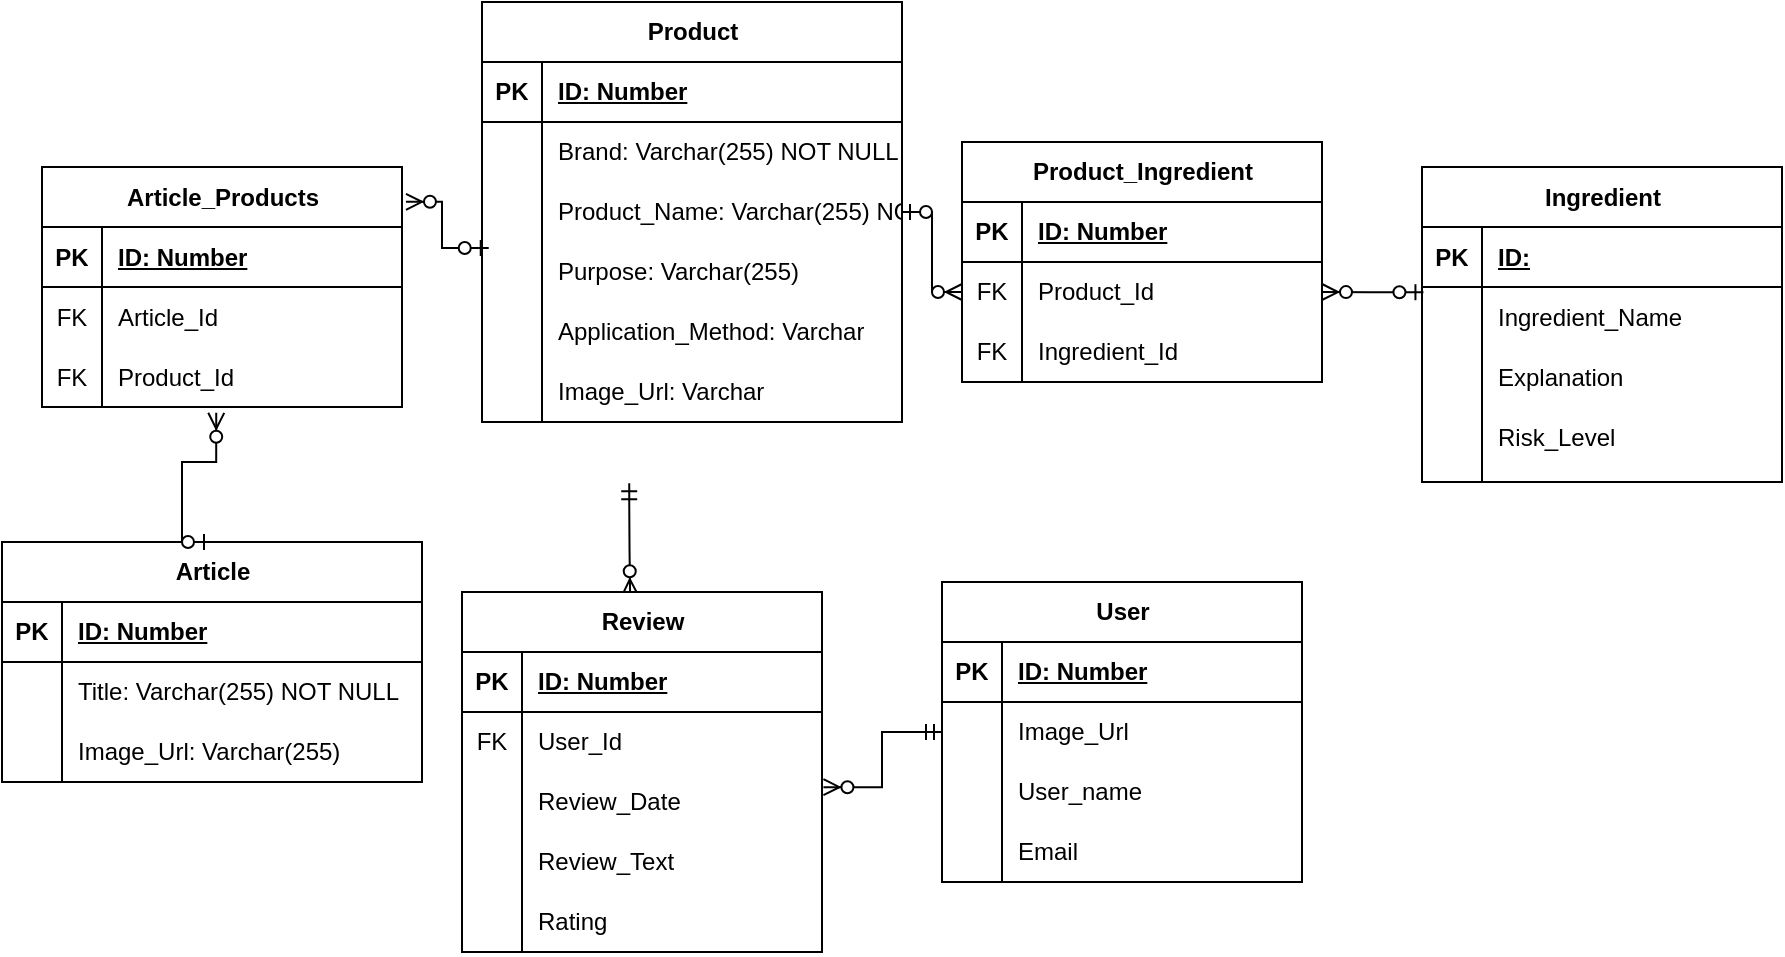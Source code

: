 <mxfile version="24.8.6">
  <diagram id="R2lEEEUBdFMjLlhIrx00" name="Page-1">
    <mxGraphModel dx="1301" dy="1680" grid="1" gridSize="10" guides="1" tooltips="1" connect="1" arrows="1" fold="1" page="1" pageScale="1" pageWidth="850" pageHeight="1100" math="0" shadow="0" extFonts="Permanent Marker^https://fonts.googleapis.com/css?family=Permanent+Marker">
      <root>
        <mxCell id="0" />
        <mxCell id="1" parent="0" />
        <mxCell id="Iv3u2Wnf8cpZlqRUmVgI-46" value="" style="edgeStyle=orthogonalEdgeStyle;fontSize=12;html=1;endArrow=ERzeroToMany;startArrow=ERmandOne;rounded=0;exitX=0.409;exitY=1.02;exitDx=0;exitDy=0;entryX=0.467;entryY=0.009;entryDx=0;entryDy=0;entryPerimeter=0;exitPerimeter=0;curved=1;" edge="1" parent="1" source="Iv3u2Wnf8cpZlqRUmVgI-167" target="Iv3u2Wnf8cpZlqRUmVgI-174">
          <mxGeometry width="100" height="100" relative="1" as="geometry">
            <mxPoint x="465" y="35" as="sourcePoint" />
            <mxPoint x="396.48" y="99.36" as="targetPoint" />
            <Array as="points" />
          </mxGeometry>
        </mxCell>
        <mxCell id="Iv3u2Wnf8cpZlqRUmVgI-76" value="" style="edgeStyle=orthogonalEdgeStyle;fontSize=12;html=1;endArrow=ERzeroToMany;startArrow=ERmandOne;rounded=0;exitX=0;exitY=0.5;exitDx=0;exitDy=0;entryX=1.004;entryY=0.253;entryDx=0;entryDy=0;entryPerimeter=0;" edge="1" parent="1" source="Iv3u2Wnf8cpZlqRUmVgI-207" target="Iv3u2Wnf8cpZlqRUmVgI-181">
          <mxGeometry width="100" height="100" relative="1" as="geometry">
            <mxPoint x="610" y="180" as="sourcePoint" />
            <mxPoint x="540" y="190.04" as="targetPoint" />
          </mxGeometry>
        </mxCell>
        <mxCell id="Iv3u2Wnf8cpZlqRUmVgI-83" value="&lt;span style=&quot;text-align: left;&quot;&gt;Article&lt;/span&gt;" style="shape=table;startSize=30;container=1;collapsible=1;childLayout=tableLayout;fixedRows=1;rowLines=0;fontStyle=1;align=center;resizeLast=1;html=1;" vertex="1" parent="1">
          <mxGeometry x="90" y="80" width="210" height="120" as="geometry" />
        </mxCell>
        <mxCell id="Iv3u2Wnf8cpZlqRUmVgI-84" value="" style="shape=tableRow;horizontal=0;startSize=0;swimlaneHead=0;swimlaneBody=0;fillColor=none;collapsible=0;dropTarget=0;points=[[0,0.5],[1,0.5]];portConstraint=eastwest;top=0;left=0;right=0;bottom=1;" vertex="1" parent="Iv3u2Wnf8cpZlqRUmVgI-83">
          <mxGeometry y="30" width="210" height="30" as="geometry" />
        </mxCell>
        <mxCell id="Iv3u2Wnf8cpZlqRUmVgI-85" value="PK" style="shape=partialRectangle;connectable=0;fillColor=none;top=0;left=0;bottom=0;right=0;fontStyle=1;overflow=hidden;whiteSpace=wrap;html=1;" vertex="1" parent="Iv3u2Wnf8cpZlqRUmVgI-84">
          <mxGeometry width="30" height="30" as="geometry">
            <mxRectangle width="30" height="30" as="alternateBounds" />
          </mxGeometry>
        </mxCell>
        <mxCell id="Iv3u2Wnf8cpZlqRUmVgI-86" value="ID: Number" style="shape=partialRectangle;connectable=0;fillColor=none;top=0;left=0;bottom=0;right=0;align=left;spacingLeft=6;fontStyle=5;overflow=hidden;whiteSpace=wrap;html=1;" vertex="1" parent="Iv3u2Wnf8cpZlqRUmVgI-84">
          <mxGeometry x="30" width="180" height="30" as="geometry">
            <mxRectangle width="180" height="30" as="alternateBounds" />
          </mxGeometry>
        </mxCell>
        <mxCell id="Iv3u2Wnf8cpZlqRUmVgI-87" value="" style="shape=tableRow;horizontal=0;startSize=0;swimlaneHead=0;swimlaneBody=0;fillColor=none;collapsible=0;dropTarget=0;points=[[0,0.5],[1,0.5]];portConstraint=eastwest;top=0;left=0;right=0;bottom=0;" vertex="1" parent="Iv3u2Wnf8cpZlqRUmVgI-83">
          <mxGeometry y="60" width="210" height="30" as="geometry" />
        </mxCell>
        <mxCell id="Iv3u2Wnf8cpZlqRUmVgI-88" value="" style="shape=partialRectangle;connectable=0;fillColor=none;top=0;left=0;bottom=0;right=0;editable=1;overflow=hidden;whiteSpace=wrap;html=1;" vertex="1" parent="Iv3u2Wnf8cpZlqRUmVgI-87">
          <mxGeometry width="30" height="30" as="geometry">
            <mxRectangle width="30" height="30" as="alternateBounds" />
          </mxGeometry>
        </mxCell>
        <mxCell id="Iv3u2Wnf8cpZlqRUmVgI-89" value="&lt;span style=&quot;white-space: nowrap;&quot;&gt;Title: Varchar(255) NOT NULL&lt;/span&gt;" style="shape=partialRectangle;connectable=0;fillColor=none;top=0;left=0;bottom=0;right=0;align=left;spacingLeft=6;overflow=hidden;whiteSpace=wrap;html=1;" vertex="1" parent="Iv3u2Wnf8cpZlqRUmVgI-87">
          <mxGeometry x="30" width="180" height="30" as="geometry">
            <mxRectangle width="180" height="30" as="alternateBounds" />
          </mxGeometry>
        </mxCell>
        <mxCell id="Iv3u2Wnf8cpZlqRUmVgI-90" value="" style="shape=tableRow;horizontal=0;startSize=0;swimlaneHead=0;swimlaneBody=0;fillColor=none;collapsible=0;dropTarget=0;points=[[0,0.5],[1,0.5]];portConstraint=eastwest;top=0;left=0;right=0;bottom=0;" vertex="1" parent="Iv3u2Wnf8cpZlqRUmVgI-83">
          <mxGeometry y="90" width="210" height="30" as="geometry" />
        </mxCell>
        <mxCell id="Iv3u2Wnf8cpZlqRUmVgI-91" value="" style="shape=partialRectangle;connectable=0;fillColor=none;top=0;left=0;bottom=0;right=0;editable=1;overflow=hidden;whiteSpace=wrap;html=1;" vertex="1" parent="Iv3u2Wnf8cpZlqRUmVgI-90">
          <mxGeometry width="30" height="30" as="geometry">
            <mxRectangle width="30" height="30" as="alternateBounds" />
          </mxGeometry>
        </mxCell>
        <mxCell id="Iv3u2Wnf8cpZlqRUmVgI-92" value="&lt;span style=&quot;white-space: nowrap;&quot;&gt;Image_Url:&amp;nbsp;&lt;/span&gt;&lt;span style=&quot;white-space: nowrap;&quot;&gt;Varchar(255)&lt;/span&gt;&lt;span style=&quot;white-space: nowrap;&quot;&gt;&amp;nbsp;&lt;/span&gt;" style="shape=partialRectangle;connectable=0;fillColor=none;top=0;left=0;bottom=0;right=0;align=left;spacingLeft=6;overflow=hidden;whiteSpace=wrap;html=1;" vertex="1" parent="Iv3u2Wnf8cpZlqRUmVgI-90">
          <mxGeometry x="30" width="180" height="30" as="geometry">
            <mxRectangle width="180" height="30" as="alternateBounds" />
          </mxGeometry>
        </mxCell>
        <mxCell id="Iv3u2Wnf8cpZlqRUmVgI-113" value="" style="edgeStyle=orthogonalEdgeStyle;fontSize=12;html=1;endArrow=ERzeroToMany;startArrow=ERzeroToOne;rounded=0;exitX=0.5;exitY=0;exitDx=0;exitDy=0;entryX=0.484;entryY=1.097;entryDx=0;entryDy=0;entryPerimeter=0;" edge="1" parent="1" source="Iv3u2Wnf8cpZlqRUmVgI-83" target="Iv3u2Wnf8cpZlqRUmVgI-138">
          <mxGeometry width="100" height="100" relative="1" as="geometry">
            <mxPoint x="75" y="-52.5" as="sourcePoint" />
            <mxPoint x="220" y="40" as="targetPoint" />
            <Array as="points">
              <mxPoint x="180" y="40" />
              <mxPoint x="197" y="40" />
            </Array>
          </mxGeometry>
        </mxCell>
        <mxCell id="Iv3u2Wnf8cpZlqRUmVgI-114" value="" style="edgeStyle=orthogonalEdgeStyle;fontSize=12;html=1;endArrow=ERzeroToMany;startArrow=ERzeroToOne;rounded=0;exitX=0.016;exitY=0.1;exitDx=0;exitDy=0;entryX=1.011;entryY=0.145;entryDx=0;entryDy=0;entryPerimeter=0;exitPerimeter=0;" edge="1" parent="1" source="Iv3u2Wnf8cpZlqRUmVgI-128" target="Iv3u2Wnf8cpZlqRUmVgI-131">
          <mxGeometry width="100" height="100" relative="1" as="geometry">
            <mxPoint x="345" y="-66.25" as="sourcePoint" />
            <mxPoint x="290" y="-22.5" as="targetPoint" />
          </mxGeometry>
        </mxCell>
        <mxCell id="Iv3u2Wnf8cpZlqRUmVgI-115" value="" style="edgeStyle=orthogonalEdgeStyle;fontSize=12;html=1;endArrow=ERzeroToMany;startArrow=ERzeroToOne;rounded=0;exitX=1;exitY=0.5;exitDx=0;exitDy=0;exitPerimeter=0;entryX=0;entryY=0.5;entryDx=0;entryDy=0;" edge="1" parent="1" source="Iv3u2Wnf8cpZlqRUmVgI-125" target="Iv3u2Wnf8cpZlqRUmVgI-145">
          <mxGeometry width="100" height="100" relative="1" as="geometry">
            <mxPoint x="503.24" y="-52.75" as="sourcePoint" />
            <mxPoint x="570" y="-57.5" as="targetPoint" />
          </mxGeometry>
        </mxCell>
        <mxCell id="Iv3u2Wnf8cpZlqRUmVgI-116" value="" style="edgeStyle=orthogonalEdgeStyle;fontSize=12;html=1;endArrow=ERzeroToMany;startArrow=ERzeroToOne;rounded=0;exitX=0.004;exitY=0.087;exitDx=0;exitDy=0;entryX=1;entryY=0.5;entryDx=0;entryDy=0;exitPerimeter=0;" edge="1" parent="1" source="Iv3u2Wnf8cpZlqRUmVgI-193" target="Iv3u2Wnf8cpZlqRUmVgI-145">
          <mxGeometry width="100" height="100" relative="1" as="geometry">
            <mxPoint x="780" y="-60" as="sourcePoint" />
            <mxPoint x="730" y="-45" as="targetPoint" />
          </mxGeometry>
        </mxCell>
        <mxCell id="Iv3u2Wnf8cpZlqRUmVgI-118" value="Product" style="shape=table;startSize=30;container=1;collapsible=1;childLayout=tableLayout;fixedRows=1;rowLines=0;fontStyle=1;align=center;resizeLast=1;html=1;" vertex="1" parent="1">
          <mxGeometry x="330" y="-190" width="210" height="210" as="geometry" />
        </mxCell>
        <mxCell id="Iv3u2Wnf8cpZlqRUmVgI-119" value="" style="shape=tableRow;horizontal=0;startSize=0;swimlaneHead=0;swimlaneBody=0;fillColor=none;collapsible=0;dropTarget=0;points=[[0,0.5],[1,0.5]];portConstraint=eastwest;top=0;left=0;right=0;bottom=1;" vertex="1" parent="Iv3u2Wnf8cpZlqRUmVgI-118">
          <mxGeometry y="30" width="210" height="30" as="geometry" />
        </mxCell>
        <mxCell id="Iv3u2Wnf8cpZlqRUmVgI-120" value="PK" style="shape=partialRectangle;connectable=0;fillColor=none;top=0;left=0;bottom=0;right=0;fontStyle=1;overflow=hidden;whiteSpace=wrap;html=1;" vertex="1" parent="Iv3u2Wnf8cpZlqRUmVgI-119">
          <mxGeometry width="30" height="30" as="geometry">
            <mxRectangle width="30" height="30" as="alternateBounds" />
          </mxGeometry>
        </mxCell>
        <mxCell id="Iv3u2Wnf8cpZlqRUmVgI-121" value="ID: Number" style="shape=partialRectangle;connectable=0;fillColor=none;top=0;left=0;bottom=0;right=0;align=left;spacingLeft=6;fontStyle=5;overflow=hidden;whiteSpace=wrap;html=1;" vertex="1" parent="Iv3u2Wnf8cpZlqRUmVgI-119">
          <mxGeometry x="30" width="180" height="30" as="geometry">
            <mxRectangle width="180" height="30" as="alternateBounds" />
          </mxGeometry>
        </mxCell>
        <mxCell id="Iv3u2Wnf8cpZlqRUmVgI-122" value="" style="shape=tableRow;horizontal=0;startSize=0;swimlaneHead=0;swimlaneBody=0;fillColor=none;collapsible=0;dropTarget=0;points=[[0,0.5],[1,0.5]];portConstraint=eastwest;top=0;left=0;right=0;bottom=0;" vertex="1" parent="Iv3u2Wnf8cpZlqRUmVgI-118">
          <mxGeometry y="60" width="210" height="30" as="geometry" />
        </mxCell>
        <mxCell id="Iv3u2Wnf8cpZlqRUmVgI-123" value="" style="shape=partialRectangle;connectable=0;fillColor=none;top=0;left=0;bottom=0;right=0;editable=1;overflow=hidden;whiteSpace=wrap;html=1;" vertex="1" parent="Iv3u2Wnf8cpZlqRUmVgI-122">
          <mxGeometry width="30" height="30" as="geometry">
            <mxRectangle width="30" height="30" as="alternateBounds" />
          </mxGeometry>
        </mxCell>
        <mxCell id="Iv3u2Wnf8cpZlqRUmVgI-124" value="Brand&lt;span style=&quot;white-space: nowrap;&quot;&gt;:&amp;nbsp;&lt;/span&gt;&lt;span style=&quot;white-space: nowrap;&quot;&gt;Varchar(255)&amp;nbsp;&lt;/span&gt;&lt;span style=&quot;white-space: nowrap;&quot;&gt;NOT NULL&lt;/span&gt;" style="shape=partialRectangle;connectable=0;fillColor=none;top=0;left=0;bottom=0;right=0;align=left;spacingLeft=6;overflow=hidden;whiteSpace=wrap;html=1;" vertex="1" parent="Iv3u2Wnf8cpZlqRUmVgI-122">
          <mxGeometry x="30" width="180" height="30" as="geometry">
            <mxRectangle width="180" height="30" as="alternateBounds" />
          </mxGeometry>
        </mxCell>
        <mxCell id="Iv3u2Wnf8cpZlqRUmVgI-125" value="" style="shape=tableRow;horizontal=0;startSize=0;swimlaneHead=0;swimlaneBody=0;fillColor=none;collapsible=0;dropTarget=0;points=[[0,0.5],[1,0.5]];portConstraint=eastwest;top=0;left=0;right=0;bottom=0;" vertex="1" parent="Iv3u2Wnf8cpZlqRUmVgI-118">
          <mxGeometry y="90" width="210" height="30" as="geometry" />
        </mxCell>
        <mxCell id="Iv3u2Wnf8cpZlqRUmVgI-126" value="" style="shape=partialRectangle;connectable=0;fillColor=none;top=0;left=0;bottom=0;right=0;editable=1;overflow=hidden;whiteSpace=wrap;html=1;" vertex="1" parent="Iv3u2Wnf8cpZlqRUmVgI-125">
          <mxGeometry width="30" height="30" as="geometry">
            <mxRectangle width="30" height="30" as="alternateBounds" />
          </mxGeometry>
        </mxCell>
        <mxCell id="Iv3u2Wnf8cpZlqRUmVgI-127" value="Product_Name&lt;span style=&quot;white-space: nowrap;&quot;&gt;:&amp;nbsp;&lt;/span&gt;&lt;span style=&quot;white-space: nowrap;&quot;&gt;Varchar(255) NOT NULL&lt;/span&gt;" style="shape=partialRectangle;connectable=0;fillColor=none;top=0;left=0;bottom=0;right=0;align=left;spacingLeft=6;overflow=hidden;whiteSpace=wrap;html=1;" vertex="1" parent="Iv3u2Wnf8cpZlqRUmVgI-125">
          <mxGeometry x="30" width="180" height="30" as="geometry">
            <mxRectangle width="180" height="30" as="alternateBounds" />
          </mxGeometry>
        </mxCell>
        <mxCell id="Iv3u2Wnf8cpZlqRUmVgI-128" value="" style="shape=tableRow;horizontal=0;startSize=0;swimlaneHead=0;swimlaneBody=0;fillColor=none;collapsible=0;dropTarget=0;points=[[0,0.5],[1,0.5]];portConstraint=eastwest;top=0;left=0;right=0;bottom=0;" vertex="1" parent="Iv3u2Wnf8cpZlqRUmVgI-118">
          <mxGeometry y="120" width="210" height="30" as="geometry" />
        </mxCell>
        <mxCell id="Iv3u2Wnf8cpZlqRUmVgI-129" value="" style="shape=partialRectangle;connectable=0;fillColor=none;top=0;left=0;bottom=0;right=0;editable=1;overflow=hidden;whiteSpace=wrap;html=1;" vertex="1" parent="Iv3u2Wnf8cpZlqRUmVgI-128">
          <mxGeometry width="30" height="30" as="geometry">
            <mxRectangle width="30" height="30" as="alternateBounds" />
          </mxGeometry>
        </mxCell>
        <mxCell id="Iv3u2Wnf8cpZlqRUmVgI-130" value="Purpose&lt;span style=&quot;white-space: nowrap;&quot;&gt;:&amp;nbsp;&lt;/span&gt;&lt;span style=&quot;white-space: nowrap;&quot;&gt;Varchar(255)&amp;nbsp;&lt;/span&gt;" style="shape=partialRectangle;connectable=0;fillColor=none;top=0;left=0;bottom=0;right=0;align=left;spacingLeft=6;overflow=hidden;whiteSpace=wrap;html=1;" vertex="1" parent="Iv3u2Wnf8cpZlqRUmVgI-128">
          <mxGeometry x="30" width="180" height="30" as="geometry">
            <mxRectangle width="180" height="30" as="alternateBounds" />
          </mxGeometry>
        </mxCell>
        <mxCell id="Iv3u2Wnf8cpZlqRUmVgI-131" value="Article_Products" style="shape=table;startSize=30;container=1;collapsible=1;childLayout=tableLayout;fixedRows=1;rowLines=0;fontStyle=1;align=center;resizeLast=1;html=1;" vertex="1" parent="1">
          <mxGeometry x="110" y="-107.5" width="180" height="120" as="geometry" />
        </mxCell>
        <mxCell id="Iv3u2Wnf8cpZlqRUmVgI-132" value="" style="shape=tableRow;horizontal=0;startSize=0;swimlaneHead=0;swimlaneBody=0;fillColor=none;collapsible=0;dropTarget=0;points=[[0,0.5],[1,0.5]];portConstraint=eastwest;top=0;left=0;right=0;bottom=1;" vertex="1" parent="Iv3u2Wnf8cpZlqRUmVgI-131">
          <mxGeometry y="30" width="180" height="30" as="geometry" />
        </mxCell>
        <mxCell id="Iv3u2Wnf8cpZlqRUmVgI-133" value="PK" style="shape=partialRectangle;connectable=0;fillColor=none;top=0;left=0;bottom=0;right=0;fontStyle=1;overflow=hidden;whiteSpace=wrap;html=1;" vertex="1" parent="Iv3u2Wnf8cpZlqRUmVgI-132">
          <mxGeometry width="30" height="30" as="geometry">
            <mxRectangle width="30" height="30" as="alternateBounds" />
          </mxGeometry>
        </mxCell>
        <mxCell id="Iv3u2Wnf8cpZlqRUmVgI-134" value="ID: Number" style="shape=partialRectangle;connectable=0;fillColor=none;top=0;left=0;bottom=0;right=0;align=left;spacingLeft=6;fontStyle=5;overflow=hidden;whiteSpace=wrap;html=1;" vertex="1" parent="Iv3u2Wnf8cpZlqRUmVgI-132">
          <mxGeometry x="30" width="150" height="30" as="geometry">
            <mxRectangle width="150" height="30" as="alternateBounds" />
          </mxGeometry>
        </mxCell>
        <mxCell id="Iv3u2Wnf8cpZlqRUmVgI-135" value="" style="shape=tableRow;horizontal=0;startSize=0;swimlaneHead=0;swimlaneBody=0;fillColor=none;collapsible=0;dropTarget=0;points=[[0,0.5],[1,0.5]];portConstraint=eastwest;top=0;left=0;right=0;bottom=0;" vertex="1" parent="Iv3u2Wnf8cpZlqRUmVgI-131">
          <mxGeometry y="60" width="180" height="30" as="geometry" />
        </mxCell>
        <mxCell id="Iv3u2Wnf8cpZlqRUmVgI-136" value="FK" style="shape=partialRectangle;connectable=0;fillColor=none;top=0;left=0;bottom=0;right=0;editable=1;overflow=hidden;whiteSpace=wrap;html=1;" vertex="1" parent="Iv3u2Wnf8cpZlqRUmVgI-135">
          <mxGeometry width="30" height="30" as="geometry">
            <mxRectangle width="30" height="30" as="alternateBounds" />
          </mxGeometry>
        </mxCell>
        <mxCell id="Iv3u2Wnf8cpZlqRUmVgI-137" value="&lt;span style=&quot;white-space: nowrap;&quot;&gt;Article_Id&lt;/span&gt;" style="shape=partialRectangle;connectable=0;fillColor=none;top=0;left=0;bottom=0;right=0;align=left;spacingLeft=6;overflow=hidden;whiteSpace=wrap;html=1;" vertex="1" parent="Iv3u2Wnf8cpZlqRUmVgI-135">
          <mxGeometry x="30" width="150" height="30" as="geometry">
            <mxRectangle width="150" height="30" as="alternateBounds" />
          </mxGeometry>
        </mxCell>
        <mxCell id="Iv3u2Wnf8cpZlqRUmVgI-138" value="" style="shape=tableRow;horizontal=0;startSize=0;swimlaneHead=0;swimlaneBody=0;fillColor=none;collapsible=0;dropTarget=0;points=[[0,0.5],[1,0.5]];portConstraint=eastwest;top=0;left=0;right=0;bottom=0;" vertex="1" parent="Iv3u2Wnf8cpZlqRUmVgI-131">
          <mxGeometry y="90" width="180" height="30" as="geometry" />
        </mxCell>
        <mxCell id="Iv3u2Wnf8cpZlqRUmVgI-139" value="" style="shape=partialRectangle;connectable=0;fillColor=none;top=0;left=0;bottom=0;right=0;editable=1;overflow=hidden;whiteSpace=wrap;html=1;" vertex="1" parent="Iv3u2Wnf8cpZlqRUmVgI-138">
          <mxGeometry width="30" height="30" as="geometry">
            <mxRectangle width="30" height="30" as="alternateBounds" />
          </mxGeometry>
        </mxCell>
        <mxCell id="Iv3u2Wnf8cpZlqRUmVgI-140" value="Product_Id" style="shape=partialRectangle;connectable=0;fillColor=none;top=0;left=0;bottom=0;right=0;align=left;spacingLeft=6;overflow=hidden;whiteSpace=wrap;html=1;" vertex="1" parent="Iv3u2Wnf8cpZlqRUmVgI-138">
          <mxGeometry x="30" width="150" height="30" as="geometry">
            <mxRectangle width="150" height="30" as="alternateBounds" />
          </mxGeometry>
        </mxCell>
        <mxCell id="Iv3u2Wnf8cpZlqRUmVgI-141" value="Product_Ingredient" style="shape=table;startSize=30;container=1;collapsible=1;childLayout=tableLayout;fixedRows=1;rowLines=0;fontStyle=1;align=center;resizeLast=1;html=1;" vertex="1" parent="1">
          <mxGeometry x="570" y="-120" width="180" height="120" as="geometry" />
        </mxCell>
        <mxCell id="Iv3u2Wnf8cpZlqRUmVgI-142" value="" style="shape=tableRow;horizontal=0;startSize=0;swimlaneHead=0;swimlaneBody=0;fillColor=none;collapsible=0;dropTarget=0;points=[[0,0.5],[1,0.5]];portConstraint=eastwest;top=0;left=0;right=0;bottom=1;" vertex="1" parent="Iv3u2Wnf8cpZlqRUmVgI-141">
          <mxGeometry y="30" width="180" height="30" as="geometry" />
        </mxCell>
        <mxCell id="Iv3u2Wnf8cpZlqRUmVgI-143" value="PK" style="shape=partialRectangle;connectable=0;fillColor=none;top=0;left=0;bottom=0;right=0;fontStyle=1;overflow=hidden;whiteSpace=wrap;html=1;" vertex="1" parent="Iv3u2Wnf8cpZlqRUmVgI-142">
          <mxGeometry width="30" height="30" as="geometry">
            <mxRectangle width="30" height="30" as="alternateBounds" />
          </mxGeometry>
        </mxCell>
        <mxCell id="Iv3u2Wnf8cpZlqRUmVgI-144" value="ID: Number" style="shape=partialRectangle;connectable=0;fillColor=none;top=0;left=0;bottom=0;right=0;align=left;spacingLeft=6;fontStyle=5;overflow=hidden;whiteSpace=wrap;html=1;" vertex="1" parent="Iv3u2Wnf8cpZlqRUmVgI-142">
          <mxGeometry x="30" width="150" height="30" as="geometry">
            <mxRectangle width="150" height="30" as="alternateBounds" />
          </mxGeometry>
        </mxCell>
        <mxCell id="Iv3u2Wnf8cpZlqRUmVgI-145" value="" style="shape=tableRow;horizontal=0;startSize=0;swimlaneHead=0;swimlaneBody=0;fillColor=none;collapsible=0;dropTarget=0;points=[[0,0.5],[1,0.5]];portConstraint=eastwest;top=0;left=0;right=0;bottom=0;" vertex="1" parent="Iv3u2Wnf8cpZlqRUmVgI-141">
          <mxGeometry y="60" width="180" height="30" as="geometry" />
        </mxCell>
        <mxCell id="Iv3u2Wnf8cpZlqRUmVgI-146" value="FK" style="shape=partialRectangle;connectable=0;fillColor=none;top=0;left=0;bottom=0;right=0;editable=1;overflow=hidden;whiteSpace=wrap;html=1;" vertex="1" parent="Iv3u2Wnf8cpZlqRUmVgI-145">
          <mxGeometry width="30" height="30" as="geometry">
            <mxRectangle width="30" height="30" as="alternateBounds" />
          </mxGeometry>
        </mxCell>
        <mxCell id="Iv3u2Wnf8cpZlqRUmVgI-147" value="Product_Id" style="shape=partialRectangle;connectable=0;fillColor=none;top=0;left=0;bottom=0;right=0;align=left;spacingLeft=6;overflow=hidden;whiteSpace=wrap;html=1;" vertex="1" parent="Iv3u2Wnf8cpZlqRUmVgI-145">
          <mxGeometry x="30" width="150" height="30" as="geometry">
            <mxRectangle width="150" height="30" as="alternateBounds" />
          </mxGeometry>
        </mxCell>
        <mxCell id="Iv3u2Wnf8cpZlqRUmVgI-148" value="" style="shape=tableRow;horizontal=0;startSize=0;swimlaneHead=0;swimlaneBody=0;fillColor=none;collapsible=0;dropTarget=0;points=[[0,0.5],[1,0.5]];portConstraint=eastwest;top=0;left=0;right=0;bottom=0;" vertex="1" parent="Iv3u2Wnf8cpZlqRUmVgI-141">
          <mxGeometry y="90" width="180" height="30" as="geometry" />
        </mxCell>
        <mxCell id="Iv3u2Wnf8cpZlqRUmVgI-149" value="" style="shape=partialRectangle;connectable=0;fillColor=none;top=0;left=0;bottom=0;right=0;editable=1;overflow=hidden;whiteSpace=wrap;html=1;" vertex="1" parent="Iv3u2Wnf8cpZlqRUmVgI-148">
          <mxGeometry width="30" height="30" as="geometry">
            <mxRectangle width="30" height="30" as="alternateBounds" />
          </mxGeometry>
        </mxCell>
        <mxCell id="Iv3u2Wnf8cpZlqRUmVgI-150" value="Ingredient_Id" style="shape=partialRectangle;connectable=0;fillColor=none;top=0;left=0;bottom=0;right=0;align=left;spacingLeft=6;overflow=hidden;whiteSpace=wrap;html=1;" vertex="1" parent="Iv3u2Wnf8cpZlqRUmVgI-148">
          <mxGeometry x="30" width="150" height="30" as="geometry">
            <mxRectangle width="150" height="30" as="alternateBounds" />
          </mxGeometry>
        </mxCell>
        <mxCell id="Iv3u2Wnf8cpZlqRUmVgI-161" value="" style="shape=tableRow;horizontal=0;startSize=0;swimlaneHead=0;swimlaneBody=0;fillColor=none;collapsible=0;dropTarget=0;points=[[0,0.5],[1,0.5]];portConstraint=eastwest;top=0;left=0;right=0;bottom=0;" vertex="1" parent="1">
          <mxGeometry x="330" y="-40" width="210" height="30" as="geometry" />
        </mxCell>
        <mxCell id="Iv3u2Wnf8cpZlqRUmVgI-162" value="" style="shape=partialRectangle;connectable=0;fillColor=none;top=0;left=0;bottom=0;right=0;editable=1;overflow=hidden;whiteSpace=wrap;html=1;" vertex="1" parent="Iv3u2Wnf8cpZlqRUmVgI-161">
          <mxGeometry width="30" height="30" as="geometry">
            <mxRectangle width="30" height="30" as="alternateBounds" />
          </mxGeometry>
        </mxCell>
        <mxCell id="Iv3u2Wnf8cpZlqRUmVgI-163" value="Application_Method&lt;span style=&quot;white-space: nowrap;&quot;&gt;: &lt;/span&gt;&lt;span style=&quot;white-space: nowrap;&quot;&gt;Varchar&lt;/span&gt;" style="shape=partialRectangle;connectable=0;fillColor=none;top=0;left=0;bottom=0;right=0;align=left;spacingLeft=6;overflow=hidden;whiteSpace=wrap;html=1;" vertex="1" parent="Iv3u2Wnf8cpZlqRUmVgI-161">
          <mxGeometry x="30" width="180" height="30" as="geometry">
            <mxRectangle width="150" height="30" as="alternateBounds" />
          </mxGeometry>
        </mxCell>
        <mxCell id="Iv3u2Wnf8cpZlqRUmVgI-164" value="" style="shape=tableRow;horizontal=0;startSize=0;swimlaneHead=0;swimlaneBody=0;fillColor=none;collapsible=0;dropTarget=0;points=[[0,0.5],[1,0.5]];portConstraint=eastwest;top=0;left=0;right=0;bottom=0;" vertex="1" parent="1">
          <mxGeometry x="330" y="-10" width="210" height="30" as="geometry" />
        </mxCell>
        <mxCell id="Iv3u2Wnf8cpZlqRUmVgI-165" value="" style="shape=partialRectangle;connectable=0;fillColor=none;top=0;left=0;bottom=0;right=0;editable=1;overflow=hidden;whiteSpace=wrap;html=1;" vertex="1" parent="Iv3u2Wnf8cpZlqRUmVgI-164">
          <mxGeometry width="30" height="30" as="geometry">
            <mxRectangle width="30" height="30" as="alternateBounds" />
          </mxGeometry>
        </mxCell>
        <mxCell id="Iv3u2Wnf8cpZlqRUmVgI-166" value="Image_Url&lt;span style=&quot;white-space: nowrap;&quot;&gt;:&amp;nbsp;&lt;/span&gt;&lt;span style=&quot;white-space: nowrap;&quot;&gt;Varchar&lt;/span&gt;" style="shape=partialRectangle;connectable=0;fillColor=none;top=0;left=0;bottom=0;right=0;align=left;spacingLeft=6;overflow=hidden;whiteSpace=wrap;html=1;" vertex="1" parent="Iv3u2Wnf8cpZlqRUmVgI-164">
          <mxGeometry x="30" width="150" height="30" as="geometry">
            <mxRectangle width="150" height="30" as="alternateBounds" />
          </mxGeometry>
        </mxCell>
        <mxCell id="Iv3u2Wnf8cpZlqRUmVgI-167" value="" style="shape=tableRow;horizontal=0;startSize=0;swimlaneHead=0;swimlaneBody=0;fillColor=none;collapsible=0;dropTarget=0;points=[[0,0.5],[1,0.5]];portConstraint=eastwest;top=0;left=0;right=0;bottom=0;" vertex="1" parent="1">
          <mxGeometry x="330" y="20" width="180" height="30" as="geometry" />
        </mxCell>
        <mxCell id="Iv3u2Wnf8cpZlqRUmVgI-168" value="" style="shape=partialRectangle;connectable=0;fillColor=none;top=0;left=0;bottom=0;right=0;editable=1;overflow=hidden;whiteSpace=wrap;html=1;" vertex="1" parent="Iv3u2Wnf8cpZlqRUmVgI-167">
          <mxGeometry width="30" height="30" as="geometry">
            <mxRectangle width="30" height="30" as="alternateBounds" />
          </mxGeometry>
        </mxCell>
        <mxCell id="Iv3u2Wnf8cpZlqRUmVgI-170" value="" style="shape=tableRow;horizontal=0;startSize=0;swimlaneHead=0;swimlaneBody=0;fillColor=none;collapsible=0;dropTarget=0;points=[[0,0.5],[1,0.5]];portConstraint=eastwest;top=0;left=0;right=0;bottom=0;" vertex="1" parent="1">
          <mxGeometry x="340" y="-30" width="180" height="30" as="geometry" />
        </mxCell>
        <mxCell id="Iv3u2Wnf8cpZlqRUmVgI-171" value="" style="shape=partialRectangle;connectable=0;fillColor=none;top=0;left=0;bottom=0;right=0;editable=1;overflow=hidden;whiteSpace=wrap;html=1;" vertex="1" parent="Iv3u2Wnf8cpZlqRUmVgI-170">
          <mxGeometry width="30" height="30" as="geometry">
            <mxRectangle width="30" height="30" as="alternateBounds" />
          </mxGeometry>
        </mxCell>
        <mxCell id="Iv3u2Wnf8cpZlqRUmVgI-173" value="" style="endArrow=none;html=1;rounded=0;entryX=0.16;entryY=0.033;entryDx=0;entryDy=0;entryPerimeter=0;" edge="1" parent="1">
          <mxGeometry width="50" height="50" relative="1" as="geometry">
            <mxPoint x="360" y="20" as="sourcePoint" />
            <mxPoint x="360.0" y="-54.5" as="targetPoint" />
          </mxGeometry>
        </mxCell>
        <mxCell id="Iv3u2Wnf8cpZlqRUmVgI-174" value="Review" style="shape=table;startSize=30;container=1;collapsible=1;childLayout=tableLayout;fixedRows=1;rowLines=0;fontStyle=1;align=center;resizeLast=1;html=1;" vertex="1" parent="1">
          <mxGeometry x="320" y="105" width="180" height="180" as="geometry" />
        </mxCell>
        <mxCell id="Iv3u2Wnf8cpZlqRUmVgI-175" value="" style="shape=tableRow;horizontal=0;startSize=0;swimlaneHead=0;swimlaneBody=0;fillColor=none;collapsible=0;dropTarget=0;points=[[0,0.5],[1,0.5]];portConstraint=eastwest;top=0;left=0;right=0;bottom=1;" vertex="1" parent="Iv3u2Wnf8cpZlqRUmVgI-174">
          <mxGeometry y="30" width="180" height="30" as="geometry" />
        </mxCell>
        <mxCell id="Iv3u2Wnf8cpZlqRUmVgI-176" value="PK" style="shape=partialRectangle;connectable=0;fillColor=none;top=0;left=0;bottom=0;right=0;fontStyle=1;overflow=hidden;whiteSpace=wrap;html=1;" vertex="1" parent="Iv3u2Wnf8cpZlqRUmVgI-175">
          <mxGeometry width="30" height="30" as="geometry">
            <mxRectangle width="30" height="30" as="alternateBounds" />
          </mxGeometry>
        </mxCell>
        <mxCell id="Iv3u2Wnf8cpZlqRUmVgI-177" value="ID: Number" style="shape=partialRectangle;connectable=0;fillColor=none;top=0;left=0;bottom=0;right=0;align=left;spacingLeft=6;fontStyle=5;overflow=hidden;whiteSpace=wrap;html=1;" vertex="1" parent="Iv3u2Wnf8cpZlqRUmVgI-175">
          <mxGeometry x="30" width="150" height="30" as="geometry">
            <mxRectangle width="150" height="30" as="alternateBounds" />
          </mxGeometry>
        </mxCell>
        <mxCell id="Iv3u2Wnf8cpZlqRUmVgI-178" value="" style="shape=tableRow;horizontal=0;startSize=0;swimlaneHead=0;swimlaneBody=0;fillColor=none;collapsible=0;dropTarget=0;points=[[0,0.5],[1,0.5]];portConstraint=eastwest;top=0;left=0;right=0;bottom=0;" vertex="1" parent="Iv3u2Wnf8cpZlqRUmVgI-174">
          <mxGeometry y="60" width="180" height="30" as="geometry" />
        </mxCell>
        <mxCell id="Iv3u2Wnf8cpZlqRUmVgI-179" value="FK" style="shape=partialRectangle;connectable=0;fillColor=none;top=0;left=0;bottom=0;right=0;editable=1;overflow=hidden;whiteSpace=wrap;html=1;" vertex="1" parent="Iv3u2Wnf8cpZlqRUmVgI-178">
          <mxGeometry width="30" height="30" as="geometry">
            <mxRectangle width="30" height="30" as="alternateBounds" />
          </mxGeometry>
        </mxCell>
        <mxCell id="Iv3u2Wnf8cpZlqRUmVgI-180" value="User_Id" style="shape=partialRectangle;connectable=0;fillColor=none;top=0;left=0;bottom=0;right=0;align=left;spacingLeft=6;overflow=hidden;whiteSpace=wrap;html=1;" vertex="1" parent="Iv3u2Wnf8cpZlqRUmVgI-178">
          <mxGeometry x="30" width="150" height="30" as="geometry">
            <mxRectangle width="150" height="30" as="alternateBounds" />
          </mxGeometry>
        </mxCell>
        <mxCell id="Iv3u2Wnf8cpZlqRUmVgI-181" value="" style="shape=tableRow;horizontal=0;startSize=0;swimlaneHead=0;swimlaneBody=0;fillColor=none;collapsible=0;dropTarget=0;points=[[0,0.5],[1,0.5]];portConstraint=eastwest;top=0;left=0;right=0;bottom=0;" vertex="1" parent="Iv3u2Wnf8cpZlqRUmVgI-174">
          <mxGeometry y="90" width="180" height="30" as="geometry" />
        </mxCell>
        <mxCell id="Iv3u2Wnf8cpZlqRUmVgI-182" value="" style="shape=partialRectangle;connectable=0;fillColor=none;top=0;left=0;bottom=0;right=0;editable=1;overflow=hidden;whiteSpace=wrap;html=1;" vertex="1" parent="Iv3u2Wnf8cpZlqRUmVgI-181">
          <mxGeometry width="30" height="30" as="geometry">
            <mxRectangle width="30" height="30" as="alternateBounds" />
          </mxGeometry>
        </mxCell>
        <mxCell id="Iv3u2Wnf8cpZlqRUmVgI-183" value="Review_Date" style="shape=partialRectangle;connectable=0;fillColor=none;top=0;left=0;bottom=0;right=0;align=left;spacingLeft=6;overflow=hidden;whiteSpace=wrap;html=1;" vertex="1" parent="Iv3u2Wnf8cpZlqRUmVgI-181">
          <mxGeometry x="30" width="150" height="30" as="geometry">
            <mxRectangle width="150" height="30" as="alternateBounds" />
          </mxGeometry>
        </mxCell>
        <mxCell id="Iv3u2Wnf8cpZlqRUmVgI-184" value="" style="shape=tableRow;horizontal=0;startSize=0;swimlaneHead=0;swimlaneBody=0;fillColor=none;collapsible=0;dropTarget=0;points=[[0,0.5],[1,0.5]];portConstraint=eastwest;top=0;left=0;right=0;bottom=0;" vertex="1" parent="Iv3u2Wnf8cpZlqRUmVgI-174">
          <mxGeometry y="120" width="180" height="30" as="geometry" />
        </mxCell>
        <mxCell id="Iv3u2Wnf8cpZlqRUmVgI-185" value="" style="shape=partialRectangle;connectable=0;fillColor=none;top=0;left=0;bottom=0;right=0;editable=1;overflow=hidden;whiteSpace=wrap;html=1;" vertex="1" parent="Iv3u2Wnf8cpZlqRUmVgI-184">
          <mxGeometry width="30" height="30" as="geometry">
            <mxRectangle width="30" height="30" as="alternateBounds" />
          </mxGeometry>
        </mxCell>
        <mxCell id="Iv3u2Wnf8cpZlqRUmVgI-186" value="Review_Text" style="shape=partialRectangle;connectable=0;fillColor=none;top=0;left=0;bottom=0;right=0;align=left;spacingLeft=6;overflow=hidden;whiteSpace=wrap;html=1;" vertex="1" parent="Iv3u2Wnf8cpZlqRUmVgI-184">
          <mxGeometry x="30" width="150" height="30" as="geometry">
            <mxRectangle width="150" height="30" as="alternateBounds" />
          </mxGeometry>
        </mxCell>
        <mxCell id="Iv3u2Wnf8cpZlqRUmVgI-187" value="FK" style="shape=partialRectangle;connectable=0;fillColor=none;top=0;left=0;bottom=0;right=0;editable=1;overflow=hidden;whiteSpace=wrap;html=1;" vertex="1" parent="1">
          <mxGeometry x="570" y="-30" width="30" height="30" as="geometry">
            <mxRectangle width="30" height="30" as="alternateBounds" />
          </mxGeometry>
        </mxCell>
        <mxCell id="Iv3u2Wnf8cpZlqRUmVgI-189" value="Ingredient" style="shape=table;startSize=30;container=1;collapsible=1;childLayout=tableLayout;fixedRows=1;rowLines=0;fontStyle=1;align=center;resizeLast=1;html=1;" vertex="1" parent="1">
          <mxGeometry x="800" y="-107.5" width="180" height="157.5" as="geometry" />
        </mxCell>
        <mxCell id="Iv3u2Wnf8cpZlqRUmVgI-190" value="" style="shape=tableRow;horizontal=0;startSize=0;swimlaneHead=0;swimlaneBody=0;fillColor=none;collapsible=0;dropTarget=0;points=[[0,0.5],[1,0.5]];portConstraint=eastwest;top=0;left=0;right=0;bottom=1;" vertex="1" parent="Iv3u2Wnf8cpZlqRUmVgI-189">
          <mxGeometry y="30" width="180" height="30" as="geometry" />
        </mxCell>
        <mxCell id="Iv3u2Wnf8cpZlqRUmVgI-191" value="PK" style="shape=partialRectangle;connectable=0;fillColor=none;top=0;left=0;bottom=0;right=0;fontStyle=1;overflow=hidden;whiteSpace=wrap;html=1;" vertex="1" parent="Iv3u2Wnf8cpZlqRUmVgI-190">
          <mxGeometry width="30" height="30" as="geometry">
            <mxRectangle width="30" height="30" as="alternateBounds" />
          </mxGeometry>
        </mxCell>
        <mxCell id="Iv3u2Wnf8cpZlqRUmVgI-192" value="ID:" style="shape=partialRectangle;connectable=0;fillColor=none;top=0;left=0;bottom=0;right=0;align=left;spacingLeft=6;fontStyle=5;overflow=hidden;whiteSpace=wrap;html=1;" vertex="1" parent="Iv3u2Wnf8cpZlqRUmVgI-190">
          <mxGeometry x="30" width="150" height="30" as="geometry">
            <mxRectangle width="150" height="30" as="alternateBounds" />
          </mxGeometry>
        </mxCell>
        <mxCell id="Iv3u2Wnf8cpZlqRUmVgI-193" value="" style="shape=tableRow;horizontal=0;startSize=0;swimlaneHead=0;swimlaneBody=0;fillColor=none;collapsible=0;dropTarget=0;points=[[0,0.5],[1,0.5]];portConstraint=eastwest;top=0;left=0;right=0;bottom=0;" vertex="1" parent="Iv3u2Wnf8cpZlqRUmVgI-189">
          <mxGeometry y="60" width="180" height="30" as="geometry" />
        </mxCell>
        <mxCell id="Iv3u2Wnf8cpZlqRUmVgI-194" value="" style="shape=partialRectangle;connectable=0;fillColor=none;top=0;left=0;bottom=0;right=0;editable=1;overflow=hidden;whiteSpace=wrap;html=1;" vertex="1" parent="Iv3u2Wnf8cpZlqRUmVgI-193">
          <mxGeometry width="30" height="30" as="geometry">
            <mxRectangle width="30" height="30" as="alternateBounds" />
          </mxGeometry>
        </mxCell>
        <mxCell id="Iv3u2Wnf8cpZlqRUmVgI-195" value="Ingredient_Name" style="shape=partialRectangle;connectable=0;fillColor=none;top=0;left=0;bottom=0;right=0;align=left;spacingLeft=6;overflow=hidden;whiteSpace=wrap;html=1;" vertex="1" parent="Iv3u2Wnf8cpZlqRUmVgI-193">
          <mxGeometry x="30" width="150" height="30" as="geometry">
            <mxRectangle width="150" height="30" as="alternateBounds" />
          </mxGeometry>
        </mxCell>
        <mxCell id="Iv3u2Wnf8cpZlqRUmVgI-196" value="" style="shape=tableRow;horizontal=0;startSize=0;swimlaneHead=0;swimlaneBody=0;fillColor=none;collapsible=0;dropTarget=0;points=[[0,0.5],[1,0.5]];portConstraint=eastwest;top=0;left=0;right=0;bottom=0;" vertex="1" parent="Iv3u2Wnf8cpZlqRUmVgI-189">
          <mxGeometry y="90" width="180" height="30" as="geometry" />
        </mxCell>
        <mxCell id="Iv3u2Wnf8cpZlqRUmVgI-197" value="" style="shape=partialRectangle;connectable=0;fillColor=none;top=0;left=0;bottom=0;right=0;editable=1;overflow=hidden;whiteSpace=wrap;html=1;" vertex="1" parent="Iv3u2Wnf8cpZlqRUmVgI-196">
          <mxGeometry width="30" height="30" as="geometry">
            <mxRectangle width="30" height="30" as="alternateBounds" />
          </mxGeometry>
        </mxCell>
        <mxCell id="Iv3u2Wnf8cpZlqRUmVgI-198" value="Explanation" style="shape=partialRectangle;connectable=0;fillColor=none;top=0;left=0;bottom=0;right=0;align=left;spacingLeft=6;overflow=hidden;whiteSpace=wrap;html=1;" vertex="1" parent="Iv3u2Wnf8cpZlqRUmVgI-196">
          <mxGeometry x="30" width="150" height="30" as="geometry">
            <mxRectangle width="150" height="30" as="alternateBounds" />
          </mxGeometry>
        </mxCell>
        <mxCell id="Iv3u2Wnf8cpZlqRUmVgI-202" value="FK" style="shape=partialRectangle;connectable=0;fillColor=none;top=0;left=0;bottom=0;right=0;editable=1;overflow=hidden;whiteSpace=wrap;html=1;" vertex="1" parent="1">
          <mxGeometry x="110" y="-17.5" width="30" height="30" as="geometry">
            <mxRectangle width="30" height="30" as="alternateBounds" />
          </mxGeometry>
        </mxCell>
        <mxCell id="Iv3u2Wnf8cpZlqRUmVgI-203" value="User" style="shape=table;startSize=30;container=1;collapsible=1;childLayout=tableLayout;fixedRows=1;rowLines=0;fontStyle=1;align=center;resizeLast=1;html=1;" vertex="1" parent="1">
          <mxGeometry x="560" y="100" width="180" height="150" as="geometry" />
        </mxCell>
        <mxCell id="Iv3u2Wnf8cpZlqRUmVgI-204" value="" style="shape=tableRow;horizontal=0;startSize=0;swimlaneHead=0;swimlaneBody=0;fillColor=none;collapsible=0;dropTarget=0;points=[[0,0.5],[1,0.5]];portConstraint=eastwest;top=0;left=0;right=0;bottom=1;" vertex="1" parent="Iv3u2Wnf8cpZlqRUmVgI-203">
          <mxGeometry y="30" width="180" height="30" as="geometry" />
        </mxCell>
        <mxCell id="Iv3u2Wnf8cpZlqRUmVgI-205" value="PK" style="shape=partialRectangle;connectable=0;fillColor=none;top=0;left=0;bottom=0;right=0;fontStyle=1;overflow=hidden;whiteSpace=wrap;html=1;" vertex="1" parent="Iv3u2Wnf8cpZlqRUmVgI-204">
          <mxGeometry width="30" height="30" as="geometry">
            <mxRectangle width="30" height="30" as="alternateBounds" />
          </mxGeometry>
        </mxCell>
        <mxCell id="Iv3u2Wnf8cpZlqRUmVgI-206" value="ID: Number" style="shape=partialRectangle;connectable=0;fillColor=none;top=0;left=0;bottom=0;right=0;align=left;spacingLeft=6;fontStyle=5;overflow=hidden;whiteSpace=wrap;html=1;" vertex="1" parent="Iv3u2Wnf8cpZlqRUmVgI-204">
          <mxGeometry x="30" width="150" height="30" as="geometry">
            <mxRectangle width="150" height="30" as="alternateBounds" />
          </mxGeometry>
        </mxCell>
        <mxCell id="Iv3u2Wnf8cpZlqRUmVgI-207" value="" style="shape=tableRow;horizontal=0;startSize=0;swimlaneHead=0;swimlaneBody=0;fillColor=none;collapsible=0;dropTarget=0;points=[[0,0.5],[1,0.5]];portConstraint=eastwest;top=0;left=0;right=0;bottom=0;" vertex="1" parent="Iv3u2Wnf8cpZlqRUmVgI-203">
          <mxGeometry y="60" width="180" height="30" as="geometry" />
        </mxCell>
        <mxCell id="Iv3u2Wnf8cpZlqRUmVgI-208" value="" style="shape=partialRectangle;connectable=0;fillColor=none;top=0;left=0;bottom=0;right=0;editable=1;overflow=hidden;whiteSpace=wrap;html=1;" vertex="1" parent="Iv3u2Wnf8cpZlqRUmVgI-207">
          <mxGeometry width="30" height="30" as="geometry">
            <mxRectangle width="30" height="30" as="alternateBounds" />
          </mxGeometry>
        </mxCell>
        <mxCell id="Iv3u2Wnf8cpZlqRUmVgI-209" value="Image_Url" style="shape=partialRectangle;connectable=0;fillColor=none;top=0;left=0;bottom=0;right=0;align=left;spacingLeft=6;overflow=hidden;whiteSpace=wrap;html=1;" vertex="1" parent="Iv3u2Wnf8cpZlqRUmVgI-207">
          <mxGeometry x="30" width="150" height="30" as="geometry">
            <mxRectangle width="150" height="30" as="alternateBounds" />
          </mxGeometry>
        </mxCell>
        <mxCell id="Iv3u2Wnf8cpZlqRUmVgI-210" value="" style="shape=tableRow;horizontal=0;startSize=0;swimlaneHead=0;swimlaneBody=0;fillColor=none;collapsible=0;dropTarget=0;points=[[0,0.5],[1,0.5]];portConstraint=eastwest;top=0;left=0;right=0;bottom=0;" vertex="1" parent="Iv3u2Wnf8cpZlqRUmVgI-203">
          <mxGeometry y="90" width="180" height="30" as="geometry" />
        </mxCell>
        <mxCell id="Iv3u2Wnf8cpZlqRUmVgI-211" value="" style="shape=partialRectangle;connectable=0;fillColor=none;top=0;left=0;bottom=0;right=0;editable=1;overflow=hidden;whiteSpace=wrap;html=1;" vertex="1" parent="Iv3u2Wnf8cpZlqRUmVgI-210">
          <mxGeometry width="30" height="30" as="geometry">
            <mxRectangle width="30" height="30" as="alternateBounds" />
          </mxGeometry>
        </mxCell>
        <mxCell id="Iv3u2Wnf8cpZlqRUmVgI-212" value="User_name" style="shape=partialRectangle;connectable=0;fillColor=none;top=0;left=0;bottom=0;right=0;align=left;spacingLeft=6;overflow=hidden;whiteSpace=wrap;html=1;" vertex="1" parent="Iv3u2Wnf8cpZlqRUmVgI-210">
          <mxGeometry x="30" width="150" height="30" as="geometry">
            <mxRectangle width="150" height="30" as="alternateBounds" />
          </mxGeometry>
        </mxCell>
        <mxCell id="Iv3u2Wnf8cpZlqRUmVgI-213" value="" style="shape=tableRow;horizontal=0;startSize=0;swimlaneHead=0;swimlaneBody=0;fillColor=none;collapsible=0;dropTarget=0;points=[[0,0.5],[1,0.5]];portConstraint=eastwest;top=0;left=0;right=0;bottom=0;" vertex="1" parent="Iv3u2Wnf8cpZlqRUmVgI-203">
          <mxGeometry y="120" width="180" height="30" as="geometry" />
        </mxCell>
        <mxCell id="Iv3u2Wnf8cpZlqRUmVgI-214" value="" style="shape=partialRectangle;connectable=0;fillColor=none;top=0;left=0;bottom=0;right=0;editable=1;overflow=hidden;whiteSpace=wrap;html=1;" vertex="1" parent="Iv3u2Wnf8cpZlqRUmVgI-213">
          <mxGeometry width="30" height="30" as="geometry">
            <mxRectangle width="30" height="30" as="alternateBounds" />
          </mxGeometry>
        </mxCell>
        <mxCell id="Iv3u2Wnf8cpZlqRUmVgI-215" value="Email" style="shape=partialRectangle;connectable=0;fillColor=none;top=0;left=0;bottom=0;right=0;align=left;spacingLeft=6;overflow=hidden;whiteSpace=wrap;html=1;" vertex="1" parent="Iv3u2Wnf8cpZlqRUmVgI-213">
          <mxGeometry x="30" width="150" height="30" as="geometry">
            <mxRectangle width="150" height="30" as="alternateBounds" />
          </mxGeometry>
        </mxCell>
        <mxCell id="Iv3u2Wnf8cpZlqRUmVgI-216" value="" style="shape=tableRow;horizontal=0;startSize=0;swimlaneHead=0;swimlaneBody=0;fillColor=none;collapsible=0;dropTarget=0;points=[[0,0.5],[1,0.5]];portConstraint=eastwest;top=0;left=0;right=0;bottom=0;" vertex="1" parent="1">
          <mxGeometry x="320" y="255" width="180" height="30" as="geometry" />
        </mxCell>
        <mxCell id="Iv3u2Wnf8cpZlqRUmVgI-217" value="" style="shape=partialRectangle;connectable=0;fillColor=none;top=0;left=0;bottom=0;right=0;editable=1;overflow=hidden;whiteSpace=wrap;html=1;" vertex="1" parent="Iv3u2Wnf8cpZlqRUmVgI-216">
          <mxGeometry width="30" height="30" as="geometry">
            <mxRectangle width="30" height="30" as="alternateBounds" />
          </mxGeometry>
        </mxCell>
        <mxCell id="Iv3u2Wnf8cpZlqRUmVgI-218" value="Rating" style="shape=partialRectangle;connectable=0;fillColor=none;top=0;left=0;bottom=0;right=0;align=left;spacingLeft=6;overflow=hidden;whiteSpace=wrap;html=1;" vertex="1" parent="Iv3u2Wnf8cpZlqRUmVgI-216">
          <mxGeometry x="30" width="150" height="30" as="geometry">
            <mxRectangle width="150" height="30" as="alternateBounds" />
          </mxGeometry>
        </mxCell>
        <mxCell id="Iv3u2Wnf8cpZlqRUmVgI-220" value="" style="endArrow=none;html=1;rounded=0;" edge="1" parent="1">
          <mxGeometry width="50" height="50" relative="1" as="geometry">
            <mxPoint x="350" y="285" as="sourcePoint" />
            <mxPoint x="350" y="255" as="targetPoint" />
          </mxGeometry>
        </mxCell>
        <mxCell id="Iv3u2Wnf8cpZlqRUmVgI-222" value="Risk_Level" style="shape=partialRectangle;connectable=0;fillColor=none;top=0;left=0;bottom=0;right=0;align=left;spacingLeft=6;overflow=hidden;whiteSpace=wrap;html=1;" vertex="1" parent="1">
          <mxGeometry x="830" y="12.5" width="150" height="30" as="geometry">
            <mxRectangle width="150" height="30" as="alternateBounds" />
          </mxGeometry>
        </mxCell>
        <mxCell id="Iv3u2Wnf8cpZlqRUmVgI-223" value="" style="endArrow=none;html=1;rounded=0;" edge="1" parent="1">
          <mxGeometry width="50" height="50" relative="1" as="geometry">
            <mxPoint x="830" y="50" as="sourcePoint" />
            <mxPoint x="830" y="10" as="targetPoint" />
          </mxGeometry>
        </mxCell>
      </root>
    </mxGraphModel>
  </diagram>
</mxfile>
